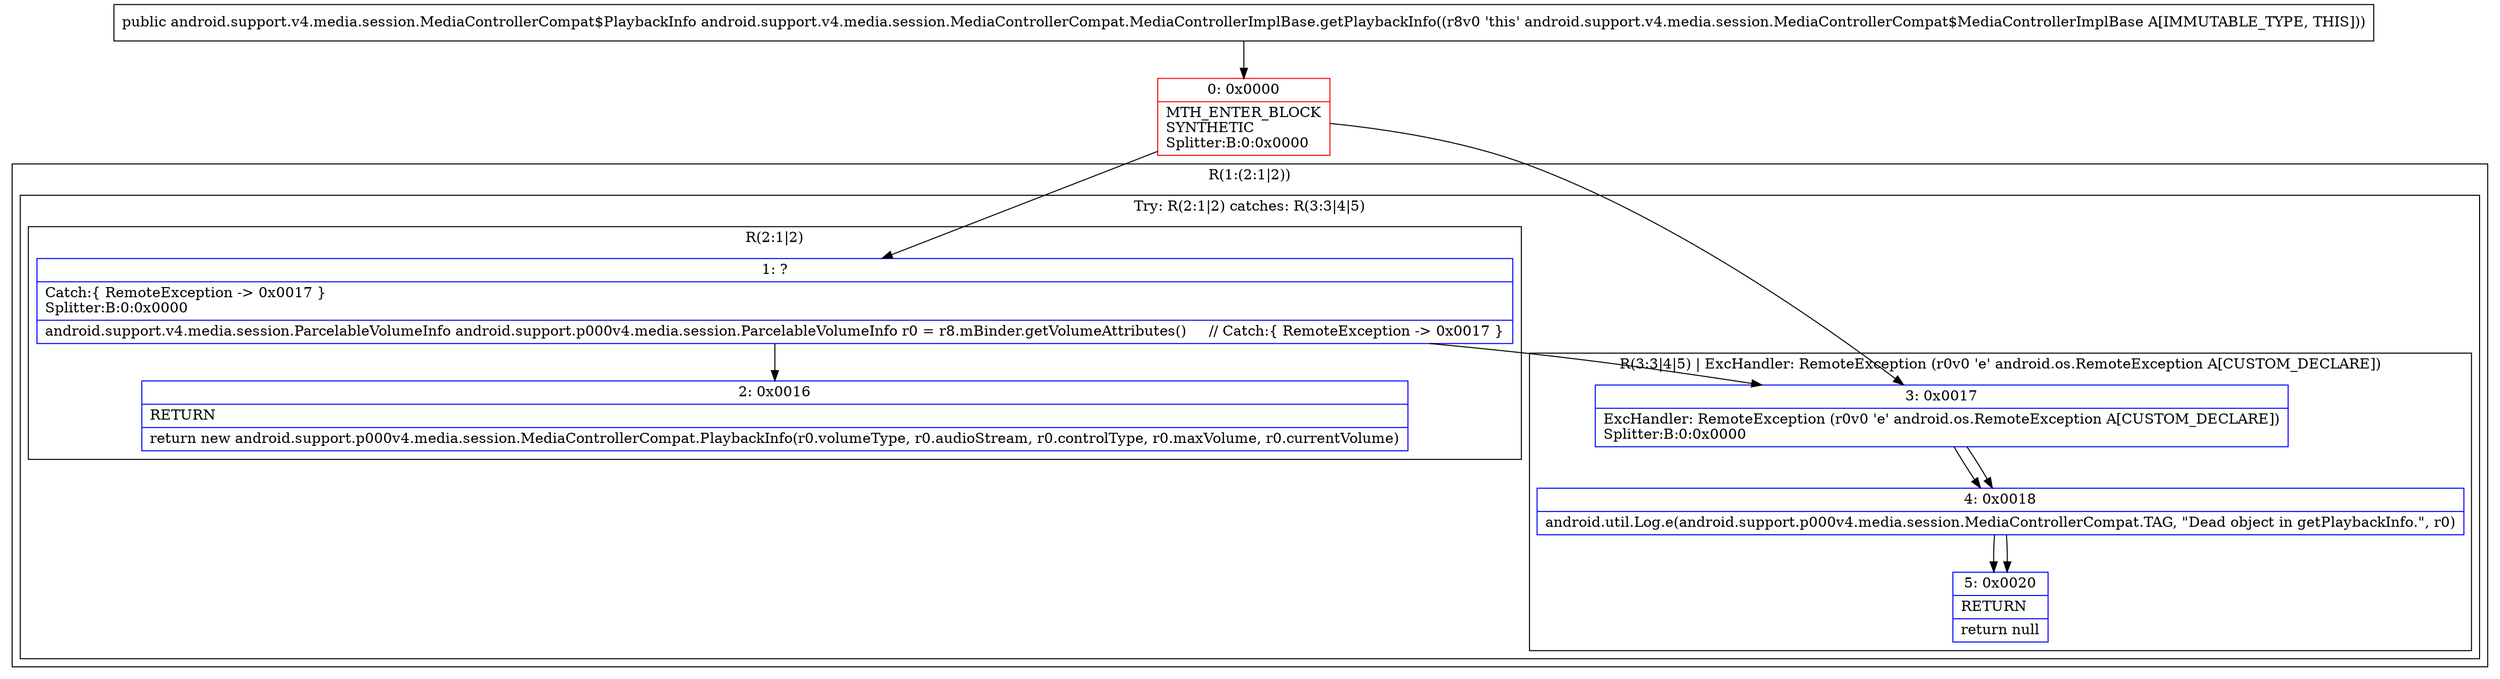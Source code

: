 digraph "CFG forandroid.support.v4.media.session.MediaControllerCompat.MediaControllerImplBase.getPlaybackInfo()Landroid\/support\/v4\/media\/session\/MediaControllerCompat$PlaybackInfo;" {
subgraph cluster_Region_272771400 {
label = "R(1:(2:1|2))";
node [shape=record,color=blue];
subgraph cluster_TryCatchRegion_1071887 {
label = "Try: R(2:1|2) catches: R(3:3|4|5)";
node [shape=record,color=blue];
subgraph cluster_Region_695422734 {
label = "R(2:1|2)";
node [shape=record,color=blue];
Node_1 [shape=record,label="{1\:\ ?|Catch:\{ RemoteException \-\> 0x0017 \}\lSplitter:B:0:0x0000\l|android.support.v4.media.session.ParcelableVolumeInfo android.support.p000v4.media.session.ParcelableVolumeInfo r0 = r8.mBinder.getVolumeAttributes()     \/\/ Catch:\{ RemoteException \-\> 0x0017 \}\l}"];
Node_2 [shape=record,label="{2\:\ 0x0016|RETURN\l|return new android.support.p000v4.media.session.MediaControllerCompat.PlaybackInfo(r0.volumeType, r0.audioStream, r0.controlType, r0.maxVolume, r0.currentVolume)\l}"];
}
subgraph cluster_Region_55528457 {
label = "R(3:3|4|5) | ExcHandler: RemoteException (r0v0 'e' android.os.RemoteException A[CUSTOM_DECLARE])\l";
node [shape=record,color=blue];
Node_3 [shape=record,label="{3\:\ 0x0017|ExcHandler: RemoteException (r0v0 'e' android.os.RemoteException A[CUSTOM_DECLARE])\lSplitter:B:0:0x0000\l}"];
Node_4 [shape=record,label="{4\:\ 0x0018|android.util.Log.e(android.support.p000v4.media.session.MediaControllerCompat.TAG, \"Dead object in getPlaybackInfo.\", r0)\l}"];
Node_5 [shape=record,label="{5\:\ 0x0020|RETURN\l|return null\l}"];
}
}
}
subgraph cluster_Region_55528457 {
label = "R(3:3|4|5) | ExcHandler: RemoteException (r0v0 'e' android.os.RemoteException A[CUSTOM_DECLARE])\l";
node [shape=record,color=blue];
Node_3 [shape=record,label="{3\:\ 0x0017|ExcHandler: RemoteException (r0v0 'e' android.os.RemoteException A[CUSTOM_DECLARE])\lSplitter:B:0:0x0000\l}"];
Node_4 [shape=record,label="{4\:\ 0x0018|android.util.Log.e(android.support.p000v4.media.session.MediaControllerCompat.TAG, \"Dead object in getPlaybackInfo.\", r0)\l}"];
Node_5 [shape=record,label="{5\:\ 0x0020|RETURN\l|return null\l}"];
}
Node_0 [shape=record,color=red,label="{0\:\ 0x0000|MTH_ENTER_BLOCK\lSYNTHETIC\lSplitter:B:0:0x0000\l}"];
MethodNode[shape=record,label="{public android.support.v4.media.session.MediaControllerCompat$PlaybackInfo android.support.v4.media.session.MediaControllerCompat.MediaControllerImplBase.getPlaybackInfo((r8v0 'this' android.support.v4.media.session.MediaControllerCompat$MediaControllerImplBase A[IMMUTABLE_TYPE, THIS])) }"];
MethodNode -> Node_0;
Node_1 -> Node_2;
Node_1 -> Node_3;
Node_3 -> Node_4;
Node_4 -> Node_5;
Node_3 -> Node_4;
Node_4 -> Node_5;
Node_0 -> Node_1;
Node_0 -> Node_3;
}

